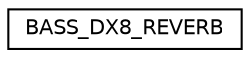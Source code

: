digraph "Graphical Class Hierarchy"
{
 // LATEX_PDF_SIZE
  edge [fontname="Helvetica",fontsize="10",labelfontname="Helvetica",labelfontsize="10"];
  node [fontname="Helvetica",fontsize="10",shape=record];
  rankdir="LR";
  Node0 [label="BASS_DX8_REVERB",height=0.2,width=0.4,color="black", fillcolor="white", style="filled",URL="$struct_b_a_s_s___d_x8___r_e_v_e_r_b.html",tooltip=" "];
}
